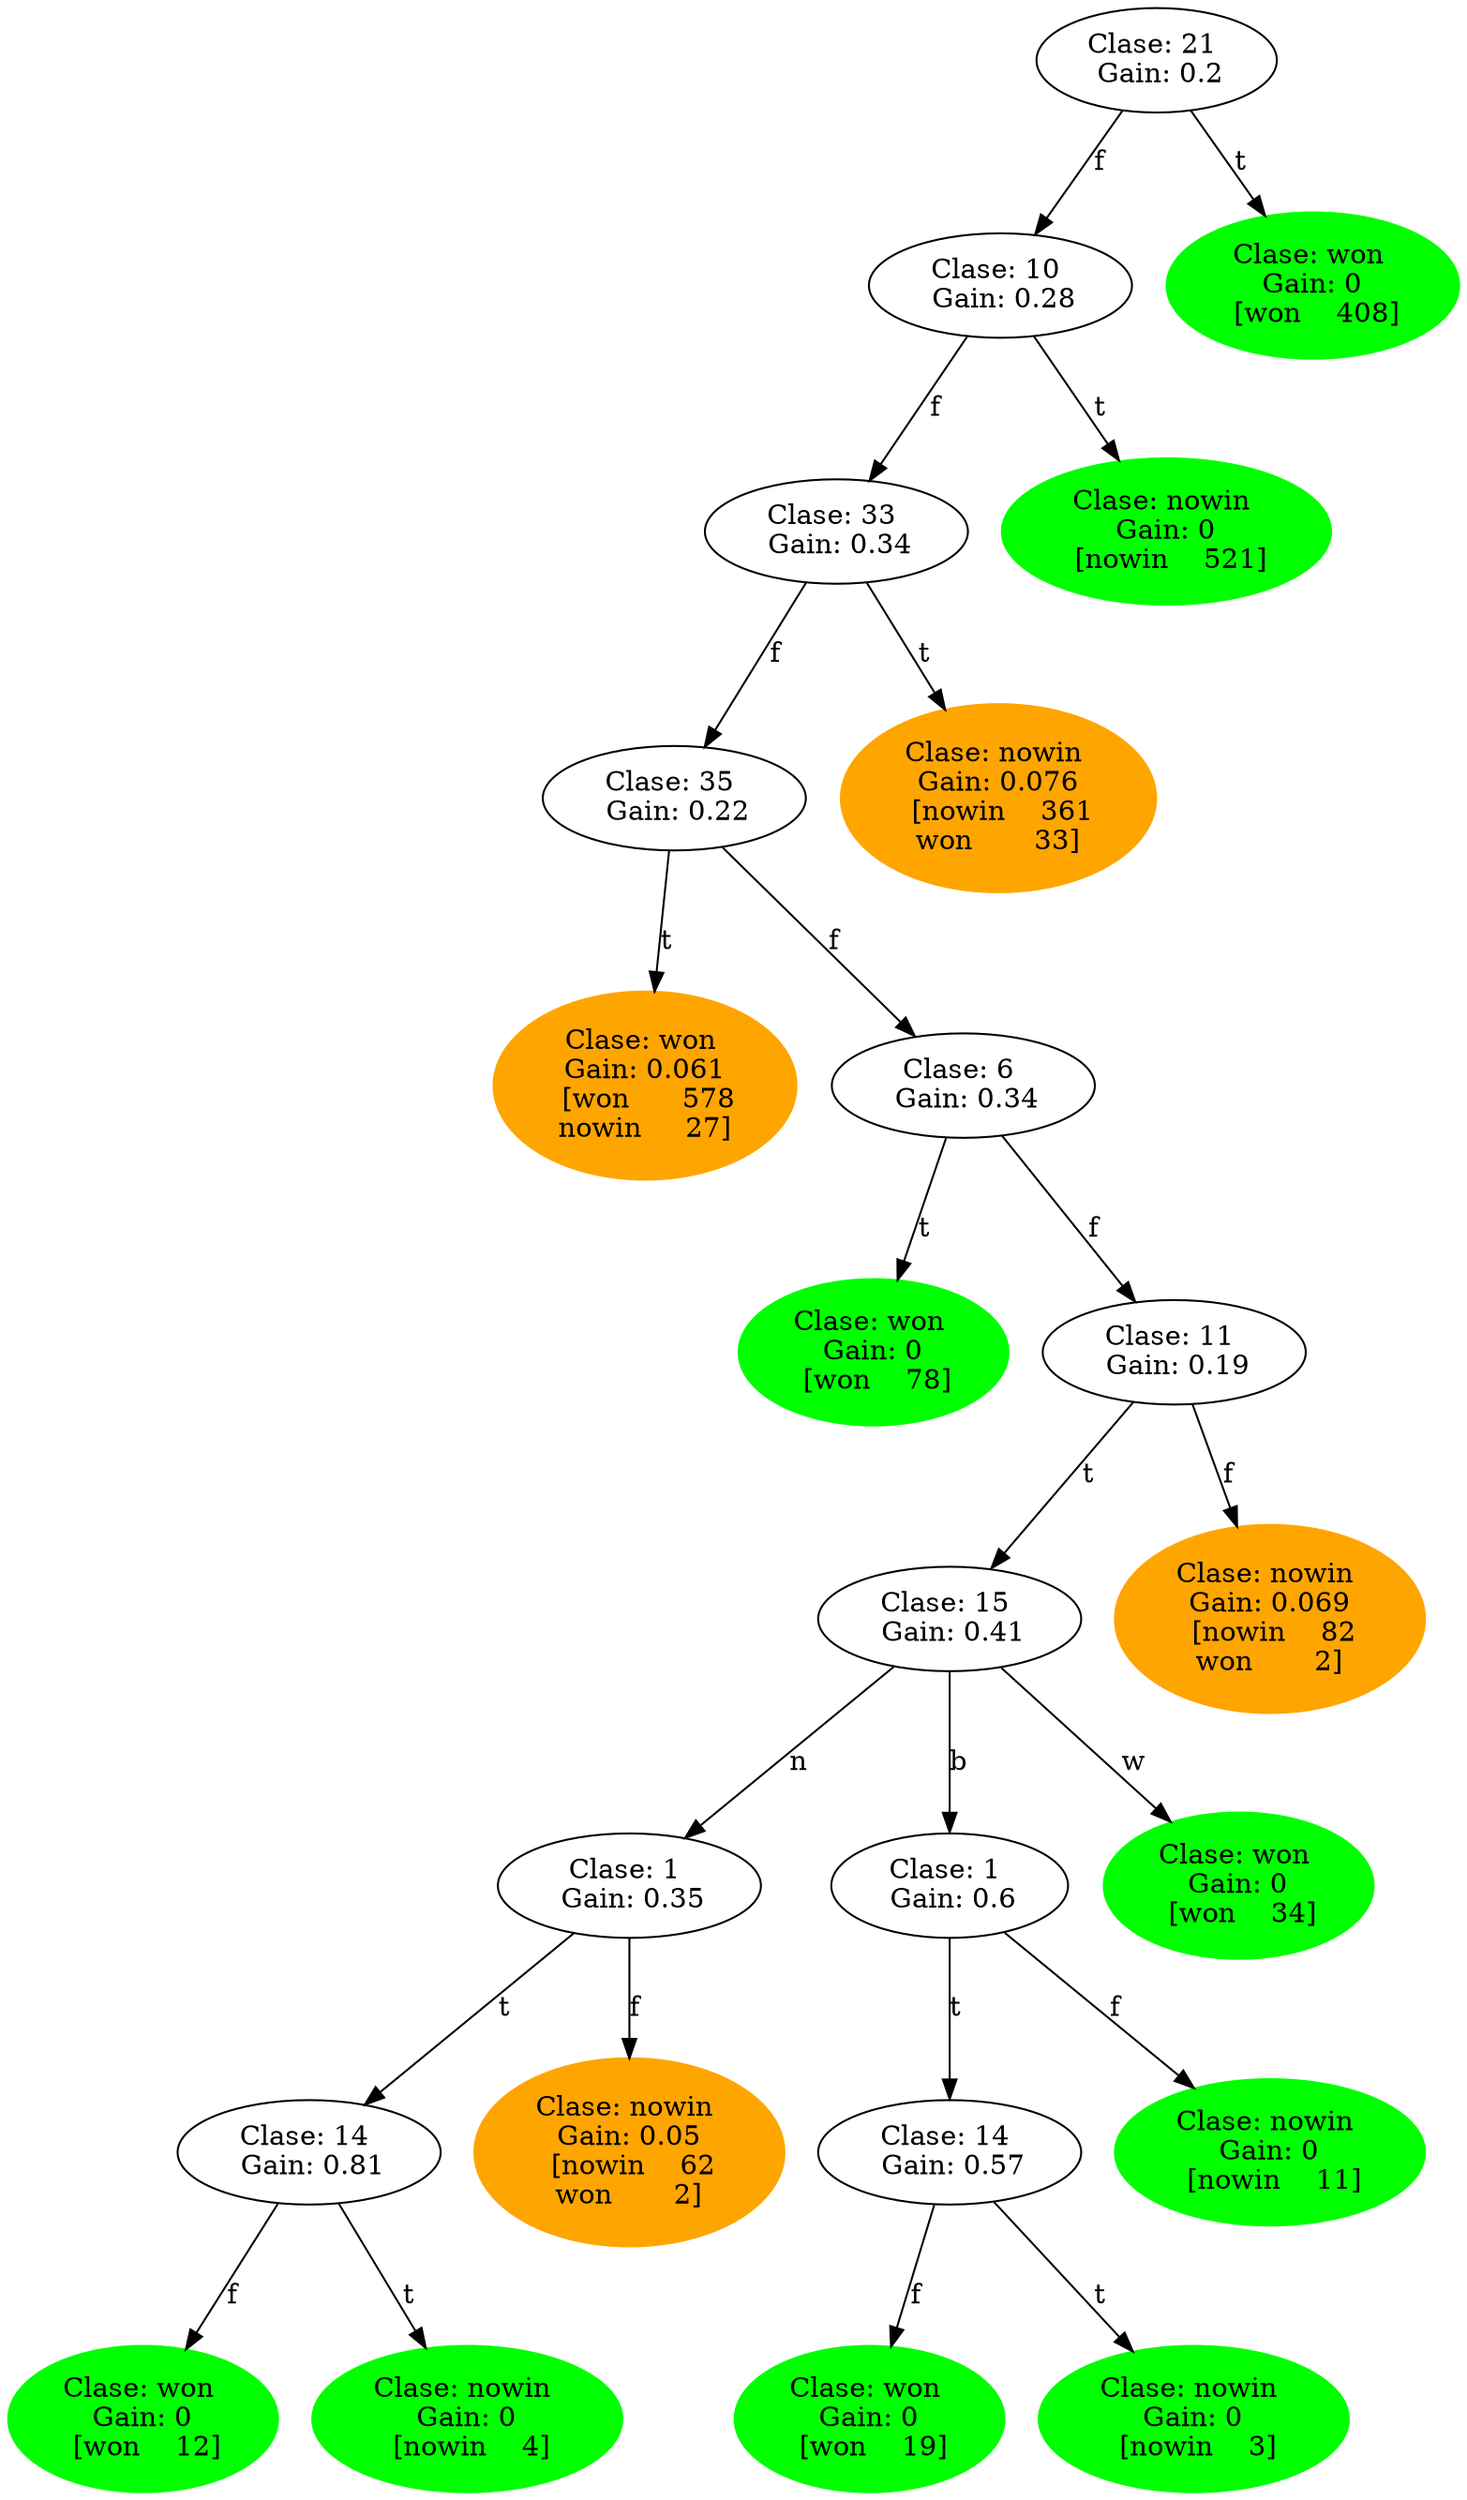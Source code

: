 digraph {
	0 [label="Clase: 21 
 Gain: 0.2"]
	1 [label="Clase: 10 
 Gain: 0.28"]
	0 -> 1 [label=f splines=line]
	2 [label="Clase: 33 
 Gain: 0.34"]
	1 -> 2 [label=f splines=line]
	3 [label="Clase: 35 
 Gain: 0.22"]
	2 -> 3 [label=f splines=line]
	4 [label="Clase: won 
 Gain: 0.061 
 [won      578
nowin     27]" color=orange style=filled]
	3 -> 4 [label=t splines=line]
	5 [label="Clase: 6 
 Gain: 0.34"]
	3 -> 5 [label=f splines=line]
	6 [label="Clase: won 
 Gain: 0 
 [won    78]" color=green style=filled]
	5 -> 6 [label=t splines=line]
	7 [label="Clase: 11 
 Gain: 0.19"]
	5 -> 7 [label=f splines=line]
	8 [label="Clase: 15 
 Gain: 0.41"]
	7 -> 8 [label=t splines=line]
	9 [label="Clase: 1 
 Gain: 0.35"]
	8 -> 9 [label=n splines=line]
	10 [label="Clase: 14 
 Gain: 0.81"]
	9 -> 10 [label=t splines=line]
	11 [label="Clase: won 
 Gain: 0 
 [won    12]" color=green style=filled]
	10 -> 11 [label=f splines=line]
	12 [label="Clase: nowin 
 Gain: 0 
 [nowin    4]" color=green style=filled]
	10 -> 12 [label=t splines=line]
	13 [label="Clase: nowin 
 Gain: 0.05 
 [nowin    62
won       2]" color=orange style=filled]
	9 -> 13 [label=f splines=line]
	14 [label="Clase: 1 
 Gain: 0.6"]
	8 -> 14 [label=b splines=line]
	15 [label="Clase: 14 
 Gain: 0.57"]
	14 -> 15 [label=t splines=line]
	16 [label="Clase: won 
 Gain: 0 
 [won    19]" color=green style=filled]
	15 -> 16 [label=f splines=line]
	17 [label="Clase: nowin 
 Gain: 0 
 [nowin    3]" color=green style=filled]
	15 -> 17 [label=t splines=line]
	18 [label="Clase: nowin 
 Gain: 0 
 [nowin    11]" color=green style=filled]
	14 -> 18 [label=f splines=line]
	19 [label="Clase: won 
 Gain: 0 
 [won    34]" color=green style=filled]
	8 -> 19 [label=w splines=line]
	20 [label="Clase: nowin 
 Gain: 0.069 
 [nowin    82
won       2]" color=orange style=filled]
	7 -> 20 [label=f splines=line]
	21 [label="Clase: nowin 
 Gain: 0.076 
 [nowin    361
won       33]" color=orange style=filled]
	2 -> 21 [label=t splines=line]
	22 [label="Clase: nowin 
 Gain: 0 
 [nowin    521]" color=green style=filled]
	1 -> 22 [label=t splines=line]
	23 [label="Clase: won 
 Gain: 0 
 [won    408]" color=green style=filled]
	0 -> 23 [label=t splines=line]
}

